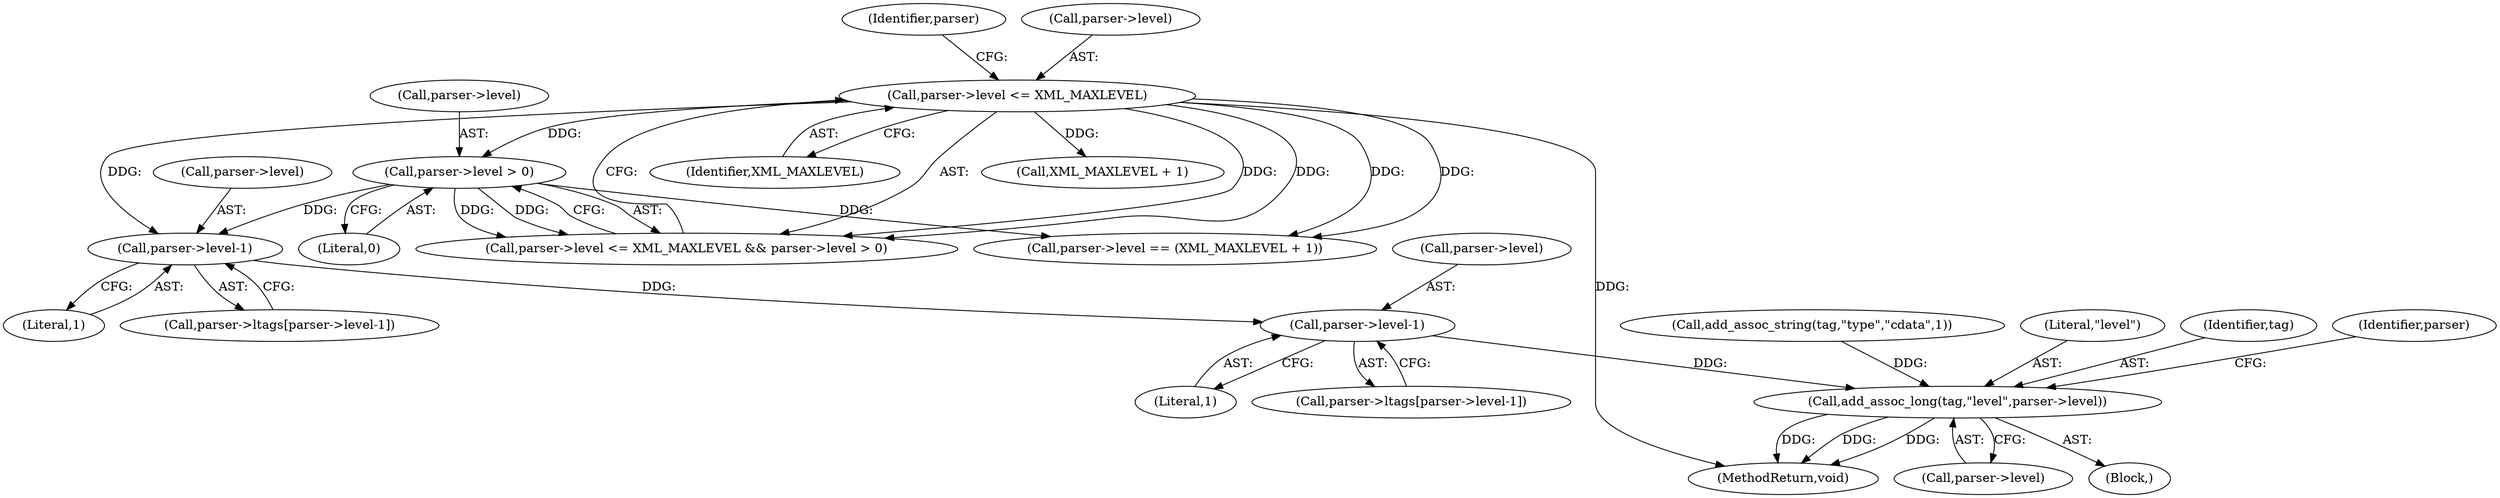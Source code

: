 digraph "0_php_dccda88f27a084bcbbb30198ace12b4e7ae961cc_4@pointer" {
"1000405" [label="(Call,parser->level-1)"];
"1000388" [label="(Call,parser->level > 0)"];
"1000383" [label="(Call,parser->level <= XML_MAXLEVEL)"];
"1000421" [label="(Call,parser->level-1)"];
"1000440" [label="(Call,add_assoc_long(tag,\"level\",parser->level))"];
"1000440" [label="(Call,add_assoc_long(tag,\"level\",parser->level))"];
"1000393" [label="(Block,)"];
"1000471" [label="(MethodReturn,void)"];
"1000406" [label="(Call,parser->level)"];
"1000390" [label="(Identifier,parser)"];
"1000425" [label="(Literal,1)"];
"1000435" [label="(Call,add_assoc_string(tag,\"type\",\"cdata\",1))"];
"1000401" [label="(Call,parser->ltags[parser->level-1])"];
"1000387" [label="(Identifier,XML_MAXLEVEL)"];
"1000392" [label="(Literal,0)"];
"1000417" [label="(Call,parser->ltags[parser->level-1])"];
"1000384" [label="(Call,parser->level)"];
"1000382" [label="(Call,parser->level <= XML_MAXLEVEL && parser->level > 0)"];
"1000421" [label="(Call,parser->level-1)"];
"1000458" [label="(Call,parser->level == (XML_MAXLEVEL + 1))"];
"1000388" [label="(Call,parser->level > 0)"];
"1000389" [label="(Call,parser->level)"];
"1000442" [label="(Literal,\"level\")"];
"1000409" [label="(Literal,1)"];
"1000443" [label="(Call,parser->level)"];
"1000422" [label="(Call,parser->level)"];
"1000405" [label="(Call,parser->level-1)"];
"1000441" [label="(Identifier,tag)"];
"1000383" [label="(Call,parser->level <= XML_MAXLEVEL)"];
"1000462" [label="(Call,XML_MAXLEVEL + 1)"];
"1000449" [label="(Identifier,parser)"];
"1000405" -> "1000401"  [label="AST: "];
"1000405" -> "1000409"  [label="CFG: "];
"1000406" -> "1000405"  [label="AST: "];
"1000409" -> "1000405"  [label="AST: "];
"1000401" -> "1000405"  [label="CFG: "];
"1000388" -> "1000405"  [label="DDG: "];
"1000383" -> "1000405"  [label="DDG: "];
"1000405" -> "1000421"  [label="DDG: "];
"1000388" -> "1000382"  [label="AST: "];
"1000388" -> "1000392"  [label="CFG: "];
"1000389" -> "1000388"  [label="AST: "];
"1000392" -> "1000388"  [label="AST: "];
"1000382" -> "1000388"  [label="CFG: "];
"1000388" -> "1000382"  [label="DDG: "];
"1000388" -> "1000382"  [label="DDG: "];
"1000383" -> "1000388"  [label="DDG: "];
"1000388" -> "1000458"  [label="DDG: "];
"1000383" -> "1000382"  [label="AST: "];
"1000383" -> "1000387"  [label="CFG: "];
"1000384" -> "1000383"  [label="AST: "];
"1000387" -> "1000383"  [label="AST: "];
"1000390" -> "1000383"  [label="CFG: "];
"1000382" -> "1000383"  [label="CFG: "];
"1000383" -> "1000471"  [label="DDG: "];
"1000383" -> "1000382"  [label="DDG: "];
"1000383" -> "1000382"  [label="DDG: "];
"1000383" -> "1000458"  [label="DDG: "];
"1000383" -> "1000458"  [label="DDG: "];
"1000383" -> "1000462"  [label="DDG: "];
"1000421" -> "1000417"  [label="AST: "];
"1000421" -> "1000425"  [label="CFG: "];
"1000422" -> "1000421"  [label="AST: "];
"1000425" -> "1000421"  [label="AST: "];
"1000417" -> "1000421"  [label="CFG: "];
"1000421" -> "1000440"  [label="DDG: "];
"1000440" -> "1000393"  [label="AST: "];
"1000440" -> "1000443"  [label="CFG: "];
"1000441" -> "1000440"  [label="AST: "];
"1000442" -> "1000440"  [label="AST: "];
"1000443" -> "1000440"  [label="AST: "];
"1000449" -> "1000440"  [label="CFG: "];
"1000440" -> "1000471"  [label="DDG: "];
"1000440" -> "1000471"  [label="DDG: "];
"1000440" -> "1000471"  [label="DDG: "];
"1000435" -> "1000440"  [label="DDG: "];
}
